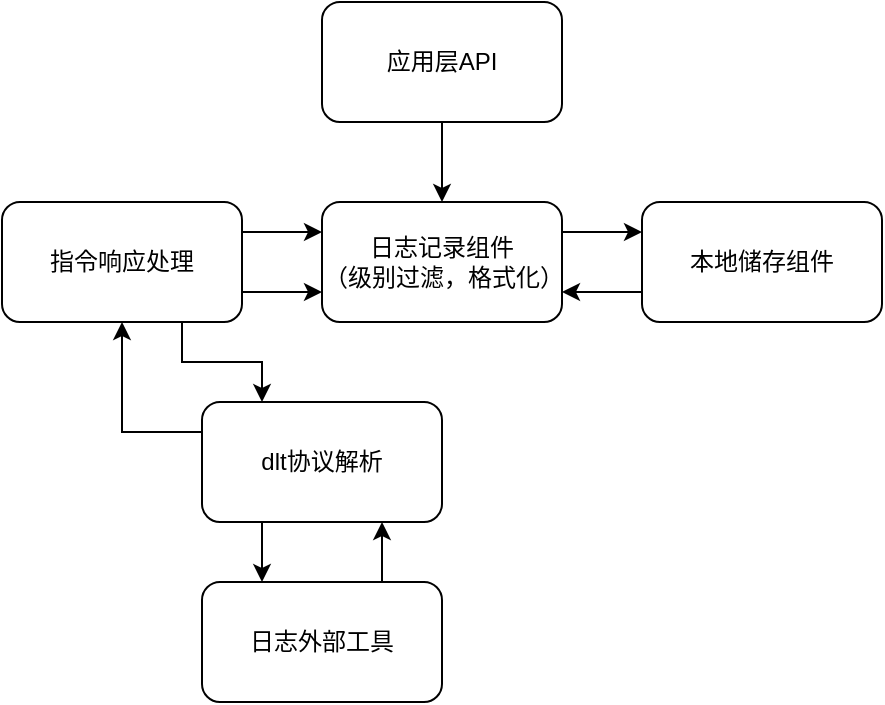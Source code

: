 <mxfile version="26.0.14">
  <diagram id="prtHgNgQTEPvFCAcTncT" name="Page-1">
    <mxGraphModel dx="1018" dy="741" grid="1" gridSize="10" guides="1" tooltips="1" connect="1" arrows="1" fold="1" page="1" pageScale="1" pageWidth="827" pageHeight="1169" math="0" shadow="0">
      <root>
        <mxCell id="0" />
        <mxCell id="1" parent="0" />
        <mxCell id="dPh0YnoqMdTxFVqWjKZc-13" style="edgeStyle=orthogonalEdgeStyle;rounded=0;orthogonalLoop=1;jettySize=auto;html=1;exitX=1;exitY=0.25;exitDx=0;exitDy=0;entryX=0;entryY=0.25;entryDx=0;entryDy=0;" edge="1" parent="1" source="dPh0YnoqMdTxFVqWjKZc-1" target="dPh0YnoqMdTxFVqWjKZc-4">
          <mxGeometry relative="1" as="geometry" />
        </mxCell>
        <mxCell id="dPh0YnoqMdTxFVqWjKZc-1" value="日志记录组件&lt;div&gt;（级别过滤，格式化）&lt;/div&gt;" style="rounded=1;whiteSpace=wrap;html=1;" vertex="1" parent="1">
          <mxGeometry x="280" y="180" width="120" height="60" as="geometry" />
        </mxCell>
        <mxCell id="dPh0YnoqMdTxFVqWjKZc-5" style="edgeStyle=orthogonalEdgeStyle;rounded=0;orthogonalLoop=1;jettySize=auto;html=1;exitX=1;exitY=0.25;exitDx=0;exitDy=0;entryX=0;entryY=0.25;entryDx=0;entryDy=0;" edge="1" parent="1" source="dPh0YnoqMdTxFVqWjKZc-2" target="dPh0YnoqMdTxFVqWjKZc-1">
          <mxGeometry relative="1" as="geometry" />
        </mxCell>
        <mxCell id="dPh0YnoqMdTxFVqWjKZc-6" style="edgeStyle=orthogonalEdgeStyle;rounded=0;orthogonalLoop=1;jettySize=auto;html=1;exitX=1;exitY=0.75;exitDx=0;exitDy=0;entryX=0;entryY=0.75;entryDx=0;entryDy=0;" edge="1" parent="1" source="dPh0YnoqMdTxFVqWjKZc-2" target="dPh0YnoqMdTxFVqWjKZc-1">
          <mxGeometry relative="1" as="geometry" />
        </mxCell>
        <mxCell id="dPh0YnoqMdTxFVqWjKZc-7" style="edgeStyle=orthogonalEdgeStyle;rounded=0;orthogonalLoop=1;jettySize=auto;html=1;exitX=0.75;exitY=1;exitDx=0;exitDy=0;entryX=0.25;entryY=0;entryDx=0;entryDy=0;" edge="1" parent="1" source="dPh0YnoqMdTxFVqWjKZc-2" target="dPh0YnoqMdTxFVqWjKZc-3">
          <mxGeometry relative="1" as="geometry" />
        </mxCell>
        <mxCell id="dPh0YnoqMdTxFVqWjKZc-2" value="指令响应处理" style="rounded=1;whiteSpace=wrap;html=1;" vertex="1" parent="1">
          <mxGeometry x="120" y="180" width="120" height="60" as="geometry" />
        </mxCell>
        <mxCell id="dPh0YnoqMdTxFVqWjKZc-8" style="edgeStyle=orthogonalEdgeStyle;rounded=0;orthogonalLoop=1;jettySize=auto;html=1;exitX=0;exitY=0.25;exitDx=0;exitDy=0;entryX=0.5;entryY=1;entryDx=0;entryDy=0;" edge="1" parent="1" source="dPh0YnoqMdTxFVqWjKZc-3" target="dPh0YnoqMdTxFVqWjKZc-2">
          <mxGeometry relative="1" as="geometry" />
        </mxCell>
        <mxCell id="dPh0YnoqMdTxFVqWjKZc-19" style="edgeStyle=orthogonalEdgeStyle;rounded=0;orthogonalLoop=1;jettySize=auto;html=1;exitX=0.25;exitY=1;exitDx=0;exitDy=0;entryX=0.25;entryY=0;entryDx=0;entryDy=0;" edge="1" parent="1" source="dPh0YnoqMdTxFVqWjKZc-3" target="dPh0YnoqMdTxFVqWjKZc-18">
          <mxGeometry relative="1" as="geometry" />
        </mxCell>
        <mxCell id="dPh0YnoqMdTxFVqWjKZc-3" value="dlt协议解析" style="rounded=1;whiteSpace=wrap;html=1;" vertex="1" parent="1">
          <mxGeometry x="220" y="280" width="120" height="60" as="geometry" />
        </mxCell>
        <mxCell id="dPh0YnoqMdTxFVqWjKZc-15" style="edgeStyle=orthogonalEdgeStyle;rounded=0;orthogonalLoop=1;jettySize=auto;html=1;exitX=0;exitY=0.75;exitDx=0;exitDy=0;entryX=1;entryY=0.75;entryDx=0;entryDy=0;" edge="1" parent="1" source="dPh0YnoqMdTxFVqWjKZc-4" target="dPh0YnoqMdTxFVqWjKZc-1">
          <mxGeometry relative="1" as="geometry" />
        </mxCell>
        <mxCell id="dPh0YnoqMdTxFVqWjKZc-4" value="本地储存组件" style="rounded=1;whiteSpace=wrap;html=1;" vertex="1" parent="1">
          <mxGeometry x="440" y="180" width="120" height="60" as="geometry" />
        </mxCell>
        <mxCell id="dPh0YnoqMdTxFVqWjKZc-17" style="edgeStyle=orthogonalEdgeStyle;rounded=0;orthogonalLoop=1;jettySize=auto;html=1;exitX=0.5;exitY=1;exitDx=0;exitDy=0;entryX=0.5;entryY=0;entryDx=0;entryDy=0;" edge="1" parent="1" source="dPh0YnoqMdTxFVqWjKZc-16" target="dPh0YnoqMdTxFVqWjKZc-1">
          <mxGeometry relative="1" as="geometry" />
        </mxCell>
        <mxCell id="dPh0YnoqMdTxFVqWjKZc-16" value="应用层API" style="rounded=1;whiteSpace=wrap;html=1;" vertex="1" parent="1">
          <mxGeometry x="280" y="80" width="120" height="60" as="geometry" />
        </mxCell>
        <mxCell id="dPh0YnoqMdTxFVqWjKZc-20" style="edgeStyle=orthogonalEdgeStyle;rounded=0;orthogonalLoop=1;jettySize=auto;html=1;exitX=0.75;exitY=0;exitDx=0;exitDy=0;entryX=0.75;entryY=1;entryDx=0;entryDy=0;" edge="1" parent="1" source="dPh0YnoqMdTxFVqWjKZc-18" target="dPh0YnoqMdTxFVqWjKZc-3">
          <mxGeometry relative="1" as="geometry" />
        </mxCell>
        <mxCell id="dPh0YnoqMdTxFVqWjKZc-18" value="日志外部工具" style="rounded=1;whiteSpace=wrap;html=1;" vertex="1" parent="1">
          <mxGeometry x="220" y="370" width="120" height="60" as="geometry" />
        </mxCell>
      </root>
    </mxGraphModel>
  </diagram>
</mxfile>
